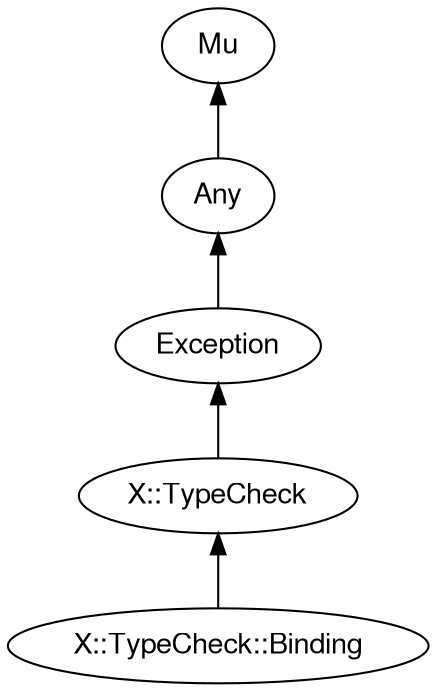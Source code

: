 digraph "perl6-type-graph" {
    rankdir=BT;
    splines=polyline;
    overlap=false; 
    graph [truecolor=true bgcolor="#FFFFFF"];
    // Types
    "X::TypeCheck::Binding" [color="#000000", fontcolor="#000000", href="/type/X::TypeCheck::Binding", fontname="FreeSans"];
    "Mu" [color="#000000", fontcolor="#000000", href="/type/Mu", fontname="FreeSans"];
    "Any" [color="#000000", fontcolor="#000000", href="/type/Any", fontname="FreeSans"];
    "Exception" [color="#000000", fontcolor="#000000", href="/type/Exception", fontname="FreeSans"];
    "X::TypeCheck" [color="#000000", fontcolor="#000000", href="/type/X::TypeCheck", fontname="FreeSans"];

    // Superclasses
    "X::TypeCheck::Binding" -> "X::TypeCheck" [color="#000000"];
    "Any" -> "Mu" [color="#000000"];
    "Exception" -> "Any" [color="#000000"];
    "X::TypeCheck" -> "Exception" [color="#000000"];

    // Roles
}
